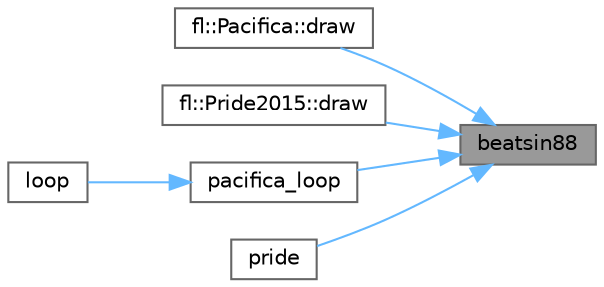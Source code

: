 digraph "beatsin88"
{
 // INTERACTIVE_SVG=YES
 // LATEX_PDF_SIZE
  bgcolor="transparent";
  edge [fontname=Helvetica,fontsize=10,labelfontname=Helvetica,labelfontsize=10];
  node [fontname=Helvetica,fontsize=10,shape=box,height=0.2,width=0.4];
  rankdir="RL";
  Node1 [id="Node000001",label="beatsin88",height=0.2,width=0.4,color="gray40", fillcolor="grey60", style="filled", fontcolor="black",tooltip="Generates a 16-bit sine wave at a given BPM that oscillates within a given range."];
  Node1 -> Node2 [id="edge1_Node000001_Node000002",dir="back",color="steelblue1",style="solid",tooltip=" "];
  Node2 [id="Node000002",label="fl::Pacifica::draw",height=0.2,width=0.4,color="grey40", fillcolor="white", style="filled",URL="$d2/db2/classfl_1_1_pacifica_a264d0c1db5db60028b6fab87af13d700.html#a264d0c1db5db60028b6fab87af13d700",tooltip=" "];
  Node1 -> Node3 [id="edge2_Node000001_Node000003",dir="back",color="steelblue1",style="solid",tooltip=" "];
  Node3 [id="Node000003",label="fl::Pride2015::draw",height=0.2,width=0.4,color="grey40", fillcolor="white", style="filled",URL="$df/d11/classfl_1_1_pride2015_a331b131b082d622bbd9208bf05308d0d.html#a331b131b082d622bbd9208bf05308d0d",tooltip=" "];
  Node1 -> Node4 [id="edge3_Node000001_Node000004",dir="back",color="steelblue1",style="solid",tooltip=" "];
  Node4 [id="Node000004",label="pacifica_loop",height=0.2,width=0.4,color="grey40", fillcolor="white", style="filled",URL="$dc/d25/_pacifica_8ino_a158d427a947ef0a715c7ffd916346acc.html#a158d427a947ef0a715c7ffd916346acc",tooltip=" "];
  Node4 -> Node5 [id="edge4_Node000004_Node000005",dir="back",color="steelblue1",style="solid",tooltip=" "];
  Node5 [id="Node000005",label="loop",height=0.2,width=0.4,color="grey40", fillcolor="white", style="filled",URL="$dc/d25/_pacifica_8ino_afe461d27b9c48d5921c00d521181f12f.html#afe461d27b9c48d5921c00d521181f12f",tooltip=" "];
  Node1 -> Node6 [id="edge5_Node000001_Node000006",dir="back",color="steelblue1",style="solid",tooltip=" "];
  Node6 [id="Node000006",label="pride",height=0.2,width=0.4,color="grey40", fillcolor="white", style="filled",URL="$d0/dce/_pride2015_8ino_a6e24bc1de16730062b4d4be6ad4f8e3b.html#a6e24bc1de16730062b4d4be6ad4f8e3b",tooltip=" "];
}
